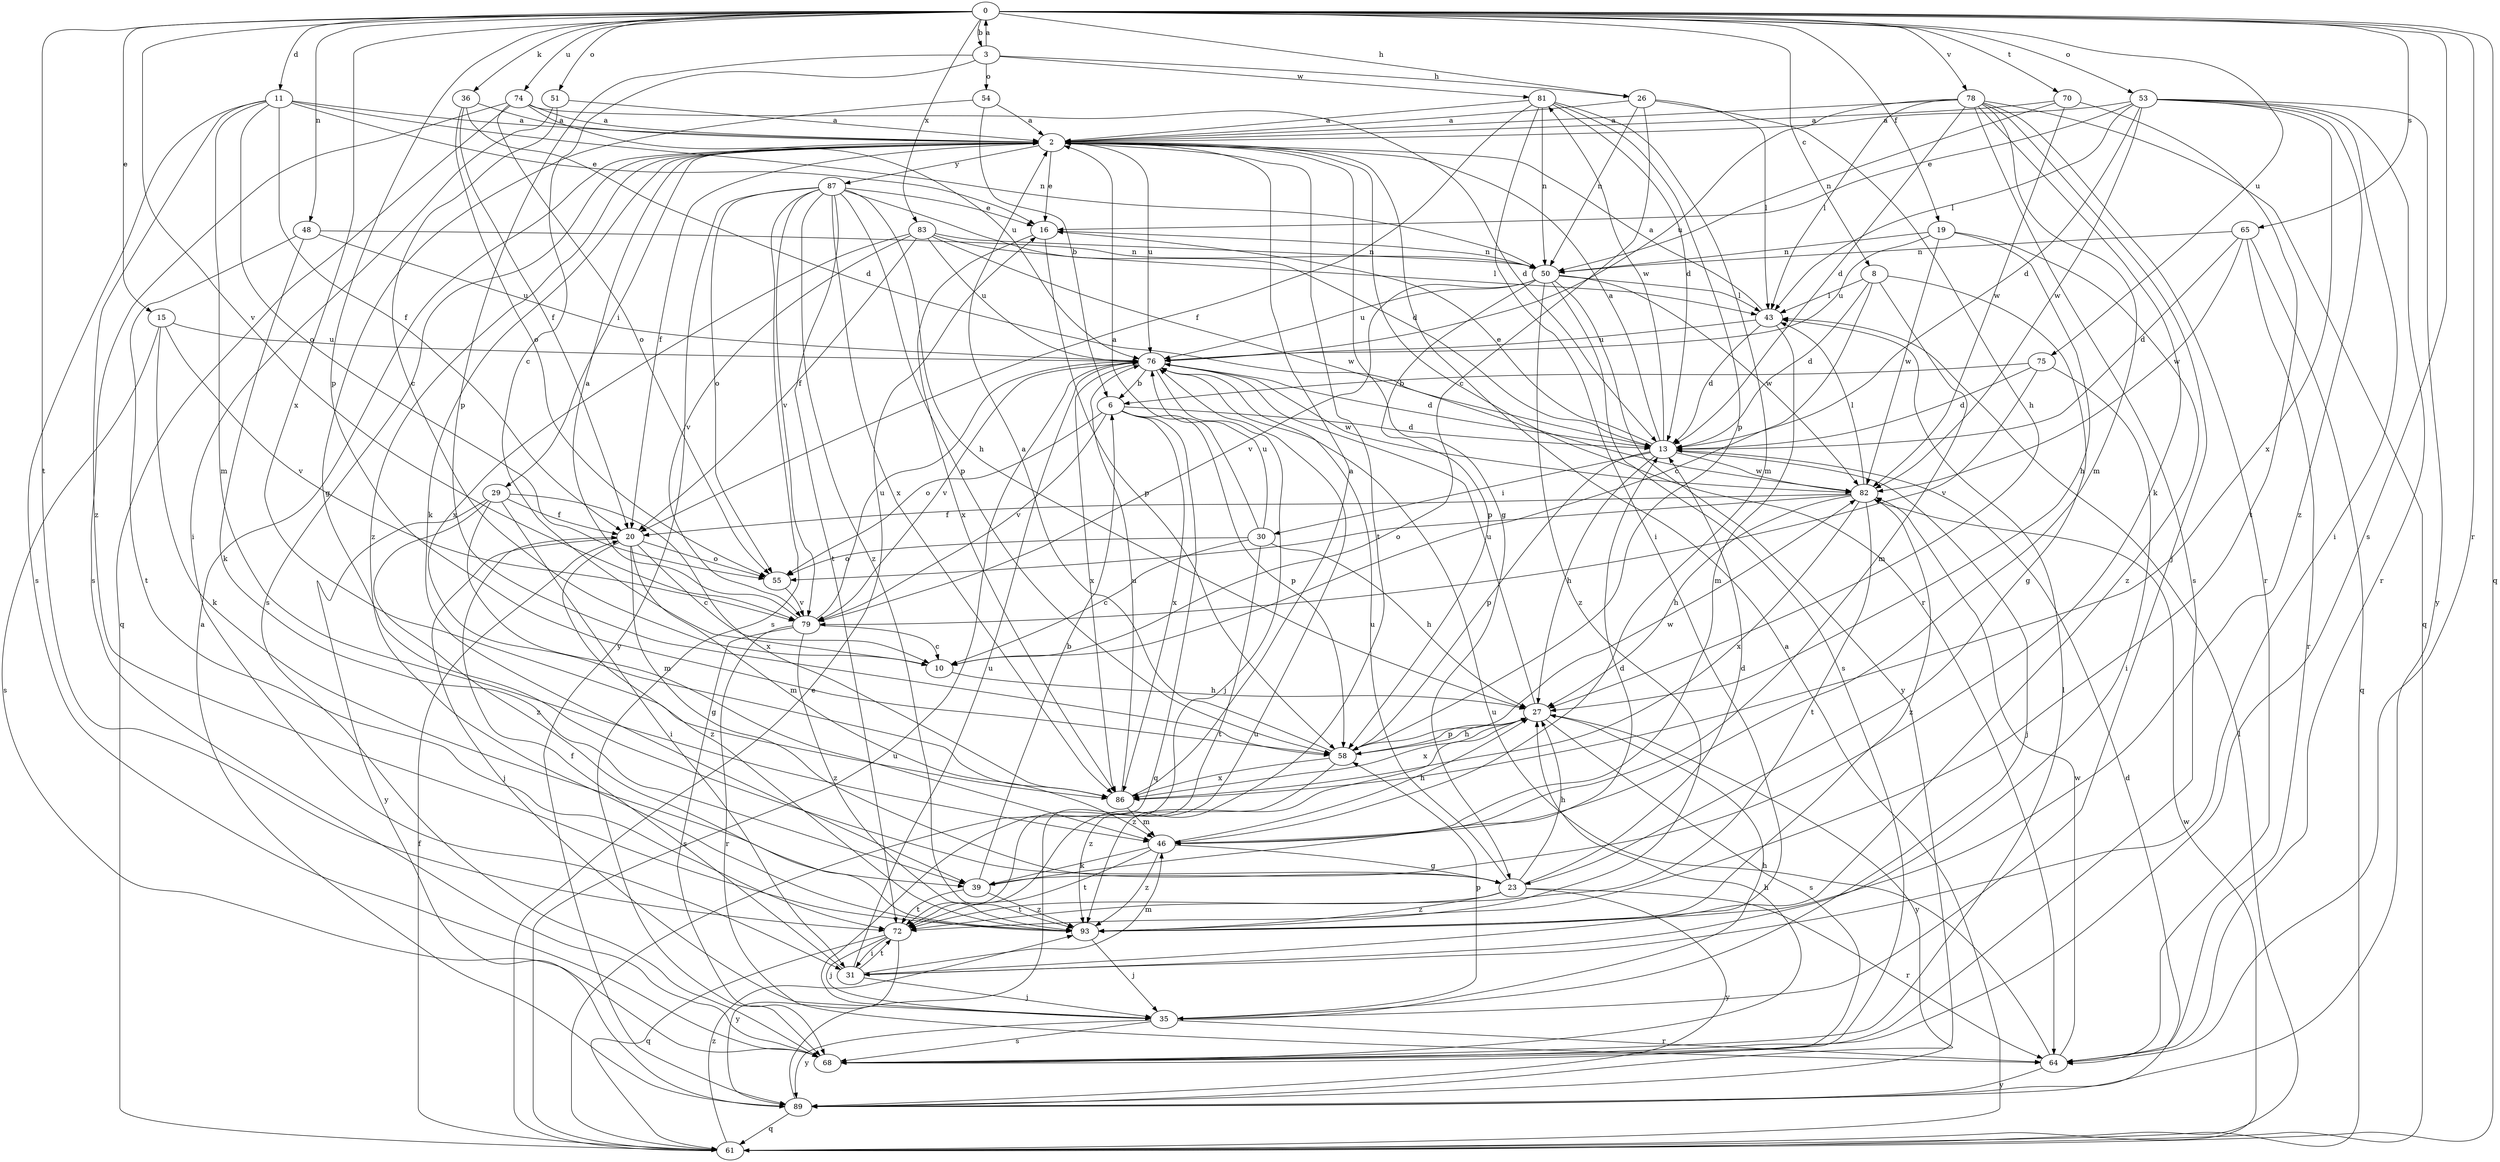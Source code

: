 strict digraph  {
0;
2;
3;
6;
8;
10;
11;
13;
15;
16;
19;
20;
23;
26;
27;
29;
30;
31;
35;
36;
39;
43;
46;
48;
50;
51;
53;
54;
55;
58;
61;
64;
65;
68;
70;
72;
74;
75;
76;
78;
79;
81;
82;
83;
86;
87;
89;
93;
0 -> 3  [label=b];
0 -> 8  [label=c];
0 -> 11  [label=d];
0 -> 15  [label=e];
0 -> 19  [label=f];
0 -> 26  [label=h];
0 -> 36  [label=k];
0 -> 48  [label=n];
0 -> 51  [label=o];
0 -> 53  [label=o];
0 -> 58  [label=p];
0 -> 61  [label=q];
0 -> 64  [label=r];
0 -> 65  [label=s];
0 -> 68  [label=s];
0 -> 70  [label=t];
0 -> 72  [label=t];
0 -> 74  [label=u];
0 -> 75  [label=u];
0 -> 78  [label=v];
0 -> 79  [label=v];
0 -> 83  [label=x];
0 -> 86  [label=x];
2 -> 16  [label=e];
2 -> 20  [label=f];
2 -> 23  [label=g];
2 -> 29  [label=i];
2 -> 39  [label=k];
2 -> 64  [label=r];
2 -> 68  [label=s];
2 -> 72  [label=t];
2 -> 76  [label=u];
2 -> 87  [label=y];
2 -> 93  [label=z];
3 -> 0  [label=a];
3 -> 10  [label=c];
3 -> 26  [label=h];
3 -> 54  [label=o];
3 -> 58  [label=p];
3 -> 81  [label=w];
6 -> 13  [label=d];
6 -> 55  [label=o];
6 -> 58  [label=p];
6 -> 61  [label=q];
6 -> 79  [label=v];
6 -> 86  [label=x];
8 -> 10  [label=c];
8 -> 13  [label=d];
8 -> 23  [label=g];
8 -> 43  [label=l];
8 -> 46  [label=m];
10 -> 27  [label=h];
11 -> 2  [label=a];
11 -> 16  [label=e];
11 -> 20  [label=f];
11 -> 46  [label=m];
11 -> 50  [label=n];
11 -> 55  [label=o];
11 -> 68  [label=s];
11 -> 93  [label=z];
13 -> 2  [label=a];
13 -> 16  [label=e];
13 -> 27  [label=h];
13 -> 30  [label=i];
13 -> 35  [label=j];
13 -> 58  [label=p];
13 -> 81  [label=w];
13 -> 82  [label=w];
15 -> 39  [label=k];
15 -> 68  [label=s];
15 -> 76  [label=u];
15 -> 79  [label=v];
16 -> 50  [label=n];
16 -> 58  [label=p];
16 -> 86  [label=x];
19 -> 27  [label=h];
19 -> 50  [label=n];
19 -> 76  [label=u];
19 -> 82  [label=w];
19 -> 93  [label=z];
20 -> 10  [label=c];
20 -> 23  [label=g];
20 -> 35  [label=j];
20 -> 46  [label=m];
20 -> 55  [label=o];
20 -> 93  [label=z];
23 -> 13  [label=d];
23 -> 27  [label=h];
23 -> 64  [label=r];
23 -> 72  [label=t];
23 -> 76  [label=u];
23 -> 89  [label=y];
23 -> 93  [label=z];
26 -> 2  [label=a];
26 -> 10  [label=c];
26 -> 27  [label=h];
26 -> 43  [label=l];
26 -> 50  [label=n];
27 -> 58  [label=p];
27 -> 68  [label=s];
27 -> 76  [label=u];
27 -> 86  [label=x];
27 -> 89  [label=y];
27 -> 93  [label=z];
29 -> 20  [label=f];
29 -> 31  [label=i];
29 -> 46  [label=m];
29 -> 86  [label=x];
29 -> 89  [label=y];
29 -> 93  [label=z];
30 -> 2  [label=a];
30 -> 10  [label=c];
30 -> 27  [label=h];
30 -> 55  [label=o];
30 -> 72  [label=t];
30 -> 76  [label=u];
31 -> 20  [label=f];
31 -> 35  [label=j];
31 -> 46  [label=m];
31 -> 72  [label=t];
31 -> 76  [label=u];
35 -> 27  [label=h];
35 -> 58  [label=p];
35 -> 64  [label=r];
35 -> 68  [label=s];
35 -> 89  [label=y];
36 -> 2  [label=a];
36 -> 13  [label=d];
36 -> 20  [label=f];
36 -> 55  [label=o];
39 -> 6  [label=b];
39 -> 13  [label=d];
39 -> 72  [label=t];
39 -> 93  [label=z];
43 -> 2  [label=a];
43 -> 13  [label=d];
43 -> 46  [label=m];
43 -> 76  [label=u];
46 -> 23  [label=g];
46 -> 27  [label=h];
46 -> 39  [label=k];
46 -> 72  [label=t];
46 -> 93  [label=z];
48 -> 39  [label=k];
48 -> 50  [label=n];
48 -> 72  [label=t];
48 -> 76  [label=u];
50 -> 43  [label=l];
50 -> 58  [label=p];
50 -> 68  [label=s];
50 -> 76  [label=u];
50 -> 79  [label=v];
50 -> 82  [label=w];
50 -> 89  [label=y];
50 -> 93  [label=z];
51 -> 2  [label=a];
51 -> 10  [label=c];
51 -> 31  [label=i];
53 -> 2  [label=a];
53 -> 13  [label=d];
53 -> 16  [label=e];
53 -> 31  [label=i];
53 -> 43  [label=l];
53 -> 64  [label=r];
53 -> 82  [label=w];
53 -> 86  [label=x];
53 -> 89  [label=y];
53 -> 93  [label=z];
54 -> 2  [label=a];
54 -> 6  [label=b];
54 -> 23  [label=g];
55 -> 79  [label=v];
58 -> 2  [label=a];
58 -> 27  [label=h];
58 -> 82  [label=w];
58 -> 86  [label=x];
58 -> 93  [label=z];
61 -> 2  [label=a];
61 -> 16  [label=e];
61 -> 20  [label=f];
61 -> 43  [label=l];
61 -> 76  [label=u];
61 -> 82  [label=w];
61 -> 93  [label=z];
64 -> 76  [label=u];
64 -> 82  [label=w];
64 -> 89  [label=y];
65 -> 13  [label=d];
65 -> 50  [label=n];
65 -> 61  [label=q];
65 -> 64  [label=r];
65 -> 82  [label=w];
68 -> 27  [label=h];
68 -> 43  [label=l];
70 -> 2  [label=a];
70 -> 50  [label=n];
70 -> 72  [label=t];
70 -> 82  [label=w];
72 -> 31  [label=i];
72 -> 35  [label=j];
72 -> 61  [label=q];
72 -> 89  [label=y];
74 -> 2  [label=a];
74 -> 13  [label=d];
74 -> 55  [label=o];
74 -> 61  [label=q];
74 -> 68  [label=s];
74 -> 76  [label=u];
75 -> 6  [label=b];
75 -> 13  [label=d];
75 -> 31  [label=i];
75 -> 79  [label=v];
76 -> 6  [label=b];
76 -> 13  [label=d];
76 -> 35  [label=j];
76 -> 79  [label=v];
76 -> 82  [label=w];
76 -> 86  [label=x];
78 -> 2  [label=a];
78 -> 13  [label=d];
78 -> 35  [label=j];
78 -> 39  [label=k];
78 -> 43  [label=l];
78 -> 46  [label=m];
78 -> 61  [label=q];
78 -> 64  [label=r];
78 -> 68  [label=s];
78 -> 76  [label=u];
79 -> 2  [label=a];
79 -> 10  [label=c];
79 -> 64  [label=r];
79 -> 68  [label=s];
79 -> 76  [label=u];
79 -> 93  [label=z];
81 -> 2  [label=a];
81 -> 13  [label=d];
81 -> 20  [label=f];
81 -> 31  [label=i];
81 -> 46  [label=m];
81 -> 50  [label=n];
81 -> 58  [label=p];
82 -> 20  [label=f];
82 -> 27  [label=h];
82 -> 43  [label=l];
82 -> 55  [label=o];
82 -> 72  [label=t];
82 -> 86  [label=x];
82 -> 93  [label=z];
83 -> 20  [label=f];
83 -> 43  [label=l];
83 -> 50  [label=n];
83 -> 76  [label=u];
83 -> 79  [label=v];
83 -> 82  [label=w];
83 -> 86  [label=x];
86 -> 2  [label=a];
86 -> 46  [label=m];
86 -> 76  [label=u];
87 -> 13  [label=d];
87 -> 16  [label=e];
87 -> 27  [label=h];
87 -> 55  [label=o];
87 -> 58  [label=p];
87 -> 68  [label=s];
87 -> 72  [label=t];
87 -> 79  [label=v];
87 -> 86  [label=x];
87 -> 89  [label=y];
87 -> 93  [label=z];
89 -> 2  [label=a];
89 -> 13  [label=d];
89 -> 61  [label=q];
89 -> 76  [label=u];
93 -> 35  [label=j];
}
